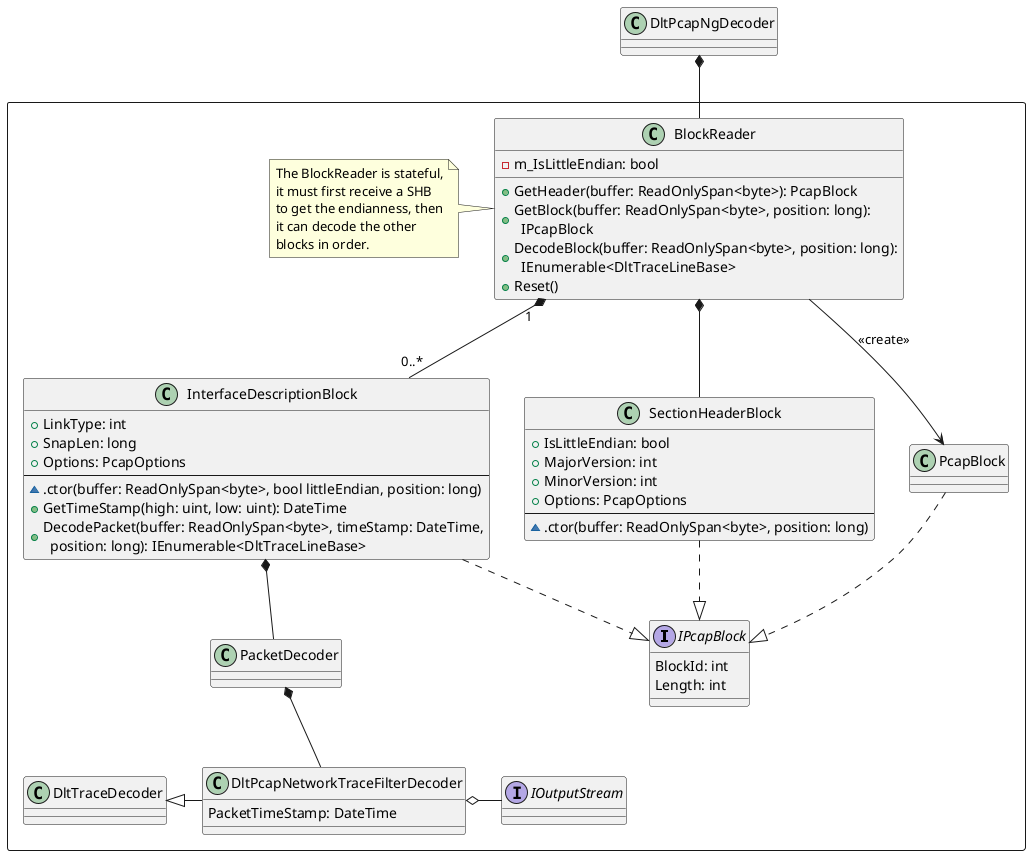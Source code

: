 @startuml DltPcapNgTraceDecoder

class DltPcapNgDecoder

rectangle {
    interface IPcapBlock {
        BlockId: int
        Length: int
    }

    class BlockReader {
        -m_IsLittleEndian: bool
        +GetHeader(buffer: ReadOnlySpan<byte>): PcapBlock
        +GetBlock(buffer: ReadOnlySpan<byte>, position: long):\n  IPcapBlock
        +DecodeBlock(buffer: ReadOnlySpan<byte>, position: long):\n  IEnumerable<DltTraceLineBase>
        +Reset()
    }
    note left {
        The BlockReader is stateful,
        it must first receive a SHB
        to get the endianness, then
        it can decode the other
        blocks in order.
    }

    class PcapBlock
    BlockReader -d-> PcapBlock : <<create>>
    IPcapBlock <|.u. PcapBlock

    class SectionHeaderBlock {
        +IsLittleEndian: bool
        +MajorVersion: int
        +MinorVersion: int
        +Options: PcapOptions
        --
        ~.ctor(buffer: ReadOnlySpan<byte>, position: long)
    }
    BlockReader *-d- SectionHeaderBlock
    IPcapBlock <|.u. SectionHeaderBlock

    class InterfaceDescriptionBlock {
        +LinkType: int
        +SnapLen: long
        +Options: PcapOptions
        --
        ~.ctor(buffer: ReadOnlySpan<byte>, bool littleEndian, position: long)
        +GetTimeStamp(high: uint, low: uint): DateTime
        +DecodePacket(buffer: ReadOnlySpan<byte>, timeStamp: DateTime,\n  position: long): IEnumerable<DltTraceLineBase>
    }
    BlockReader "1" *-d- "0..*" InterfaceDescriptionBlock
    IPcapBlock <|.u. InterfaceDescriptionBlock

    class PacketDecoder
    InterfaceDescriptionBlock *-d- PacketDecoder

    class DltPcapNetworkTraceFilterDecoder {
        PacketTimeStamp: DateTime
    }
    PacketDecoder *-d- DltPcapNetworkTraceFilterDecoder

    class DltTraceDecoder
    DltPcapNetworkTraceFilterDecoder -l-|> DltTraceDecoder

    interface IOutputStream
    DltPcapNetworkTraceFilterDecoder o-r- IOutputStream
}

DltPcapNgDecoder *-d- BlockReader

@enduml